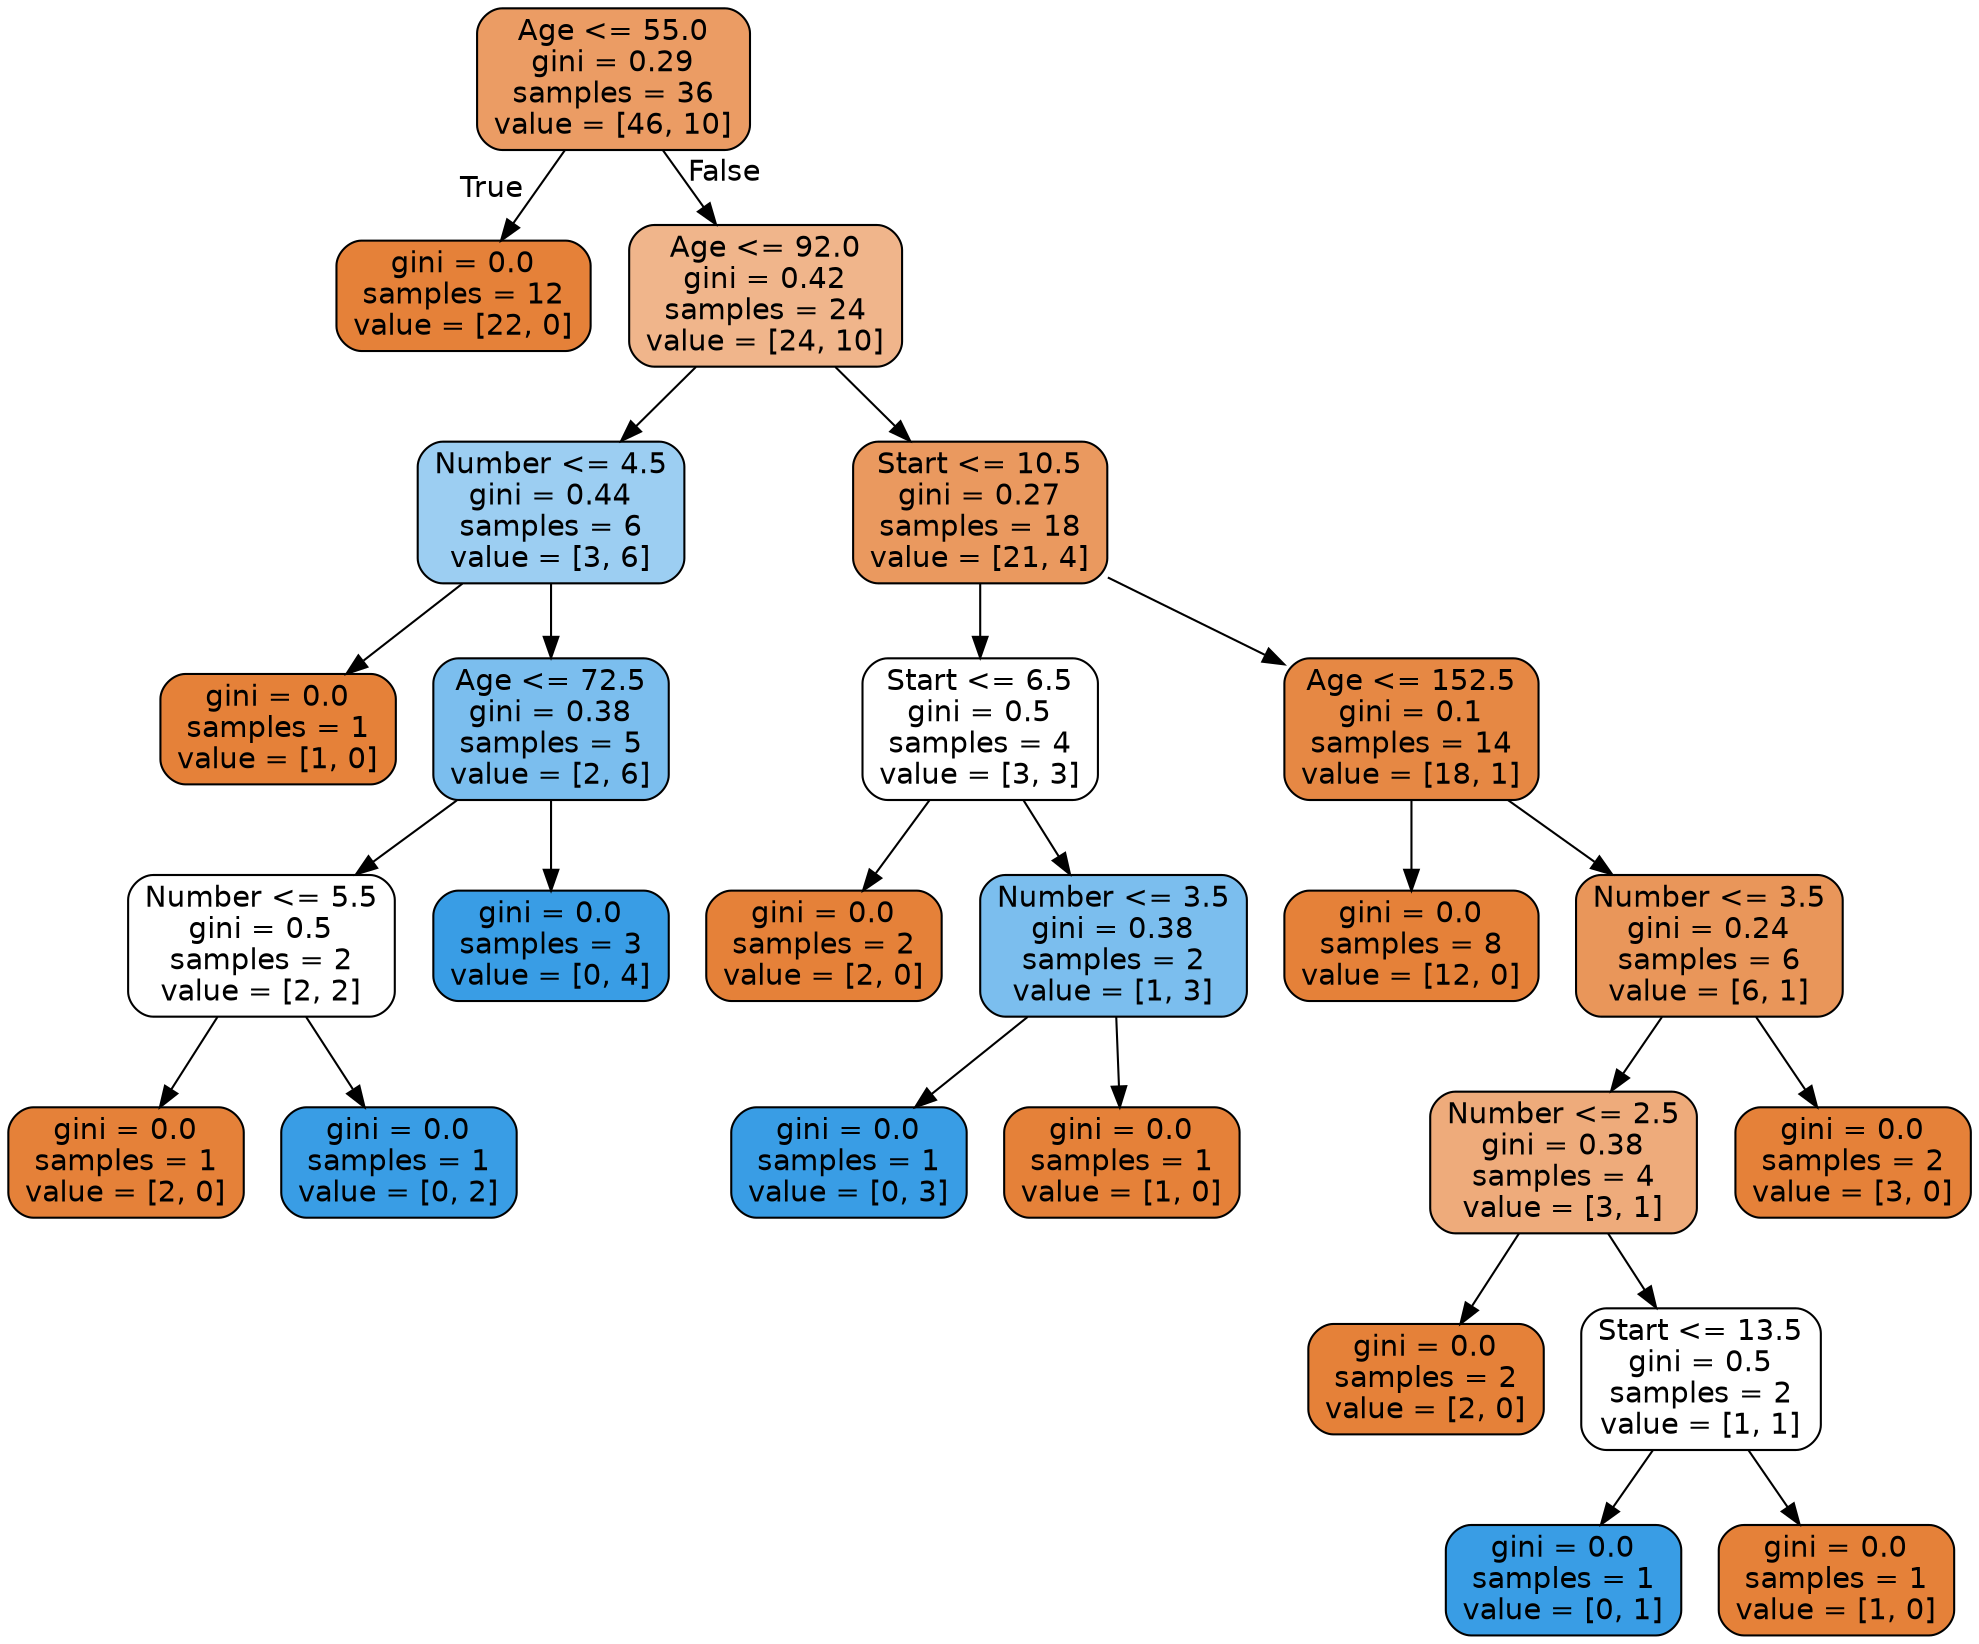digraph Tree {
node [shape=box, style="filled, rounded", color="black", fontname=helvetica] ;
edge [fontname=helvetica] ;
0 [label="Age <= 55.0\ngini = 0.29\nsamples = 36\nvalue = [46, 10]", fillcolor="#eb9c64"] ;
1 [label="gini = 0.0\nsamples = 12\nvalue = [22, 0]", fillcolor="#e58139"] ;
0 -> 1 [labeldistance=2.5, labelangle=45, headlabel="True"] ;
2 [label="Age <= 92.0\ngini = 0.42\nsamples = 24\nvalue = [24, 10]", fillcolor="#f0b58b"] ;
0 -> 2 [labeldistance=2.5, labelangle=-45, headlabel="False"] ;
3 [label="Number <= 4.5\ngini = 0.44\nsamples = 6\nvalue = [3, 6]", fillcolor="#9ccef2"] ;
2 -> 3 ;
4 [label="gini = 0.0\nsamples = 1\nvalue = [1, 0]", fillcolor="#e58139"] ;
3 -> 4 ;
5 [label="Age <= 72.5\ngini = 0.38\nsamples = 5\nvalue = [2, 6]", fillcolor="#7bbeee"] ;
3 -> 5 ;
6 [label="Number <= 5.5\ngini = 0.5\nsamples = 2\nvalue = [2, 2]", fillcolor="#ffffff"] ;
5 -> 6 ;
7 [label="gini = 0.0\nsamples = 1\nvalue = [2, 0]", fillcolor="#e58139"] ;
6 -> 7 ;
8 [label="gini = 0.0\nsamples = 1\nvalue = [0, 2]", fillcolor="#399de5"] ;
6 -> 8 ;
9 [label="gini = 0.0\nsamples = 3\nvalue = [0, 4]", fillcolor="#399de5"] ;
5 -> 9 ;
10 [label="Start <= 10.5\ngini = 0.27\nsamples = 18\nvalue = [21, 4]", fillcolor="#ea995f"] ;
2 -> 10 ;
11 [label="Start <= 6.5\ngini = 0.5\nsamples = 4\nvalue = [3, 3]", fillcolor="#ffffff"] ;
10 -> 11 ;
12 [label="gini = 0.0\nsamples = 2\nvalue = [2, 0]", fillcolor="#e58139"] ;
11 -> 12 ;
13 [label="Number <= 3.5\ngini = 0.38\nsamples = 2\nvalue = [1, 3]", fillcolor="#7bbeee"] ;
11 -> 13 ;
14 [label="gini = 0.0\nsamples = 1\nvalue = [0, 3]", fillcolor="#399de5"] ;
13 -> 14 ;
15 [label="gini = 0.0\nsamples = 1\nvalue = [1, 0]", fillcolor="#e58139"] ;
13 -> 15 ;
16 [label="Age <= 152.5\ngini = 0.1\nsamples = 14\nvalue = [18, 1]", fillcolor="#e68844"] ;
10 -> 16 ;
17 [label="gini = 0.0\nsamples = 8\nvalue = [12, 0]", fillcolor="#e58139"] ;
16 -> 17 ;
18 [label="Number <= 3.5\ngini = 0.24\nsamples = 6\nvalue = [6, 1]", fillcolor="#e9965a"] ;
16 -> 18 ;
19 [label="Number <= 2.5\ngini = 0.38\nsamples = 4\nvalue = [3, 1]", fillcolor="#eeab7b"] ;
18 -> 19 ;
20 [label="gini = 0.0\nsamples = 2\nvalue = [2, 0]", fillcolor="#e58139"] ;
19 -> 20 ;
21 [label="Start <= 13.5\ngini = 0.5\nsamples = 2\nvalue = [1, 1]", fillcolor="#ffffff"] ;
19 -> 21 ;
22 [label="gini = 0.0\nsamples = 1\nvalue = [0, 1]", fillcolor="#399de5"] ;
21 -> 22 ;
23 [label="gini = 0.0\nsamples = 1\nvalue = [1, 0]", fillcolor="#e58139"] ;
21 -> 23 ;
24 [label="gini = 0.0\nsamples = 2\nvalue = [3, 0]", fillcolor="#e58139"] ;
18 -> 24 ;
}